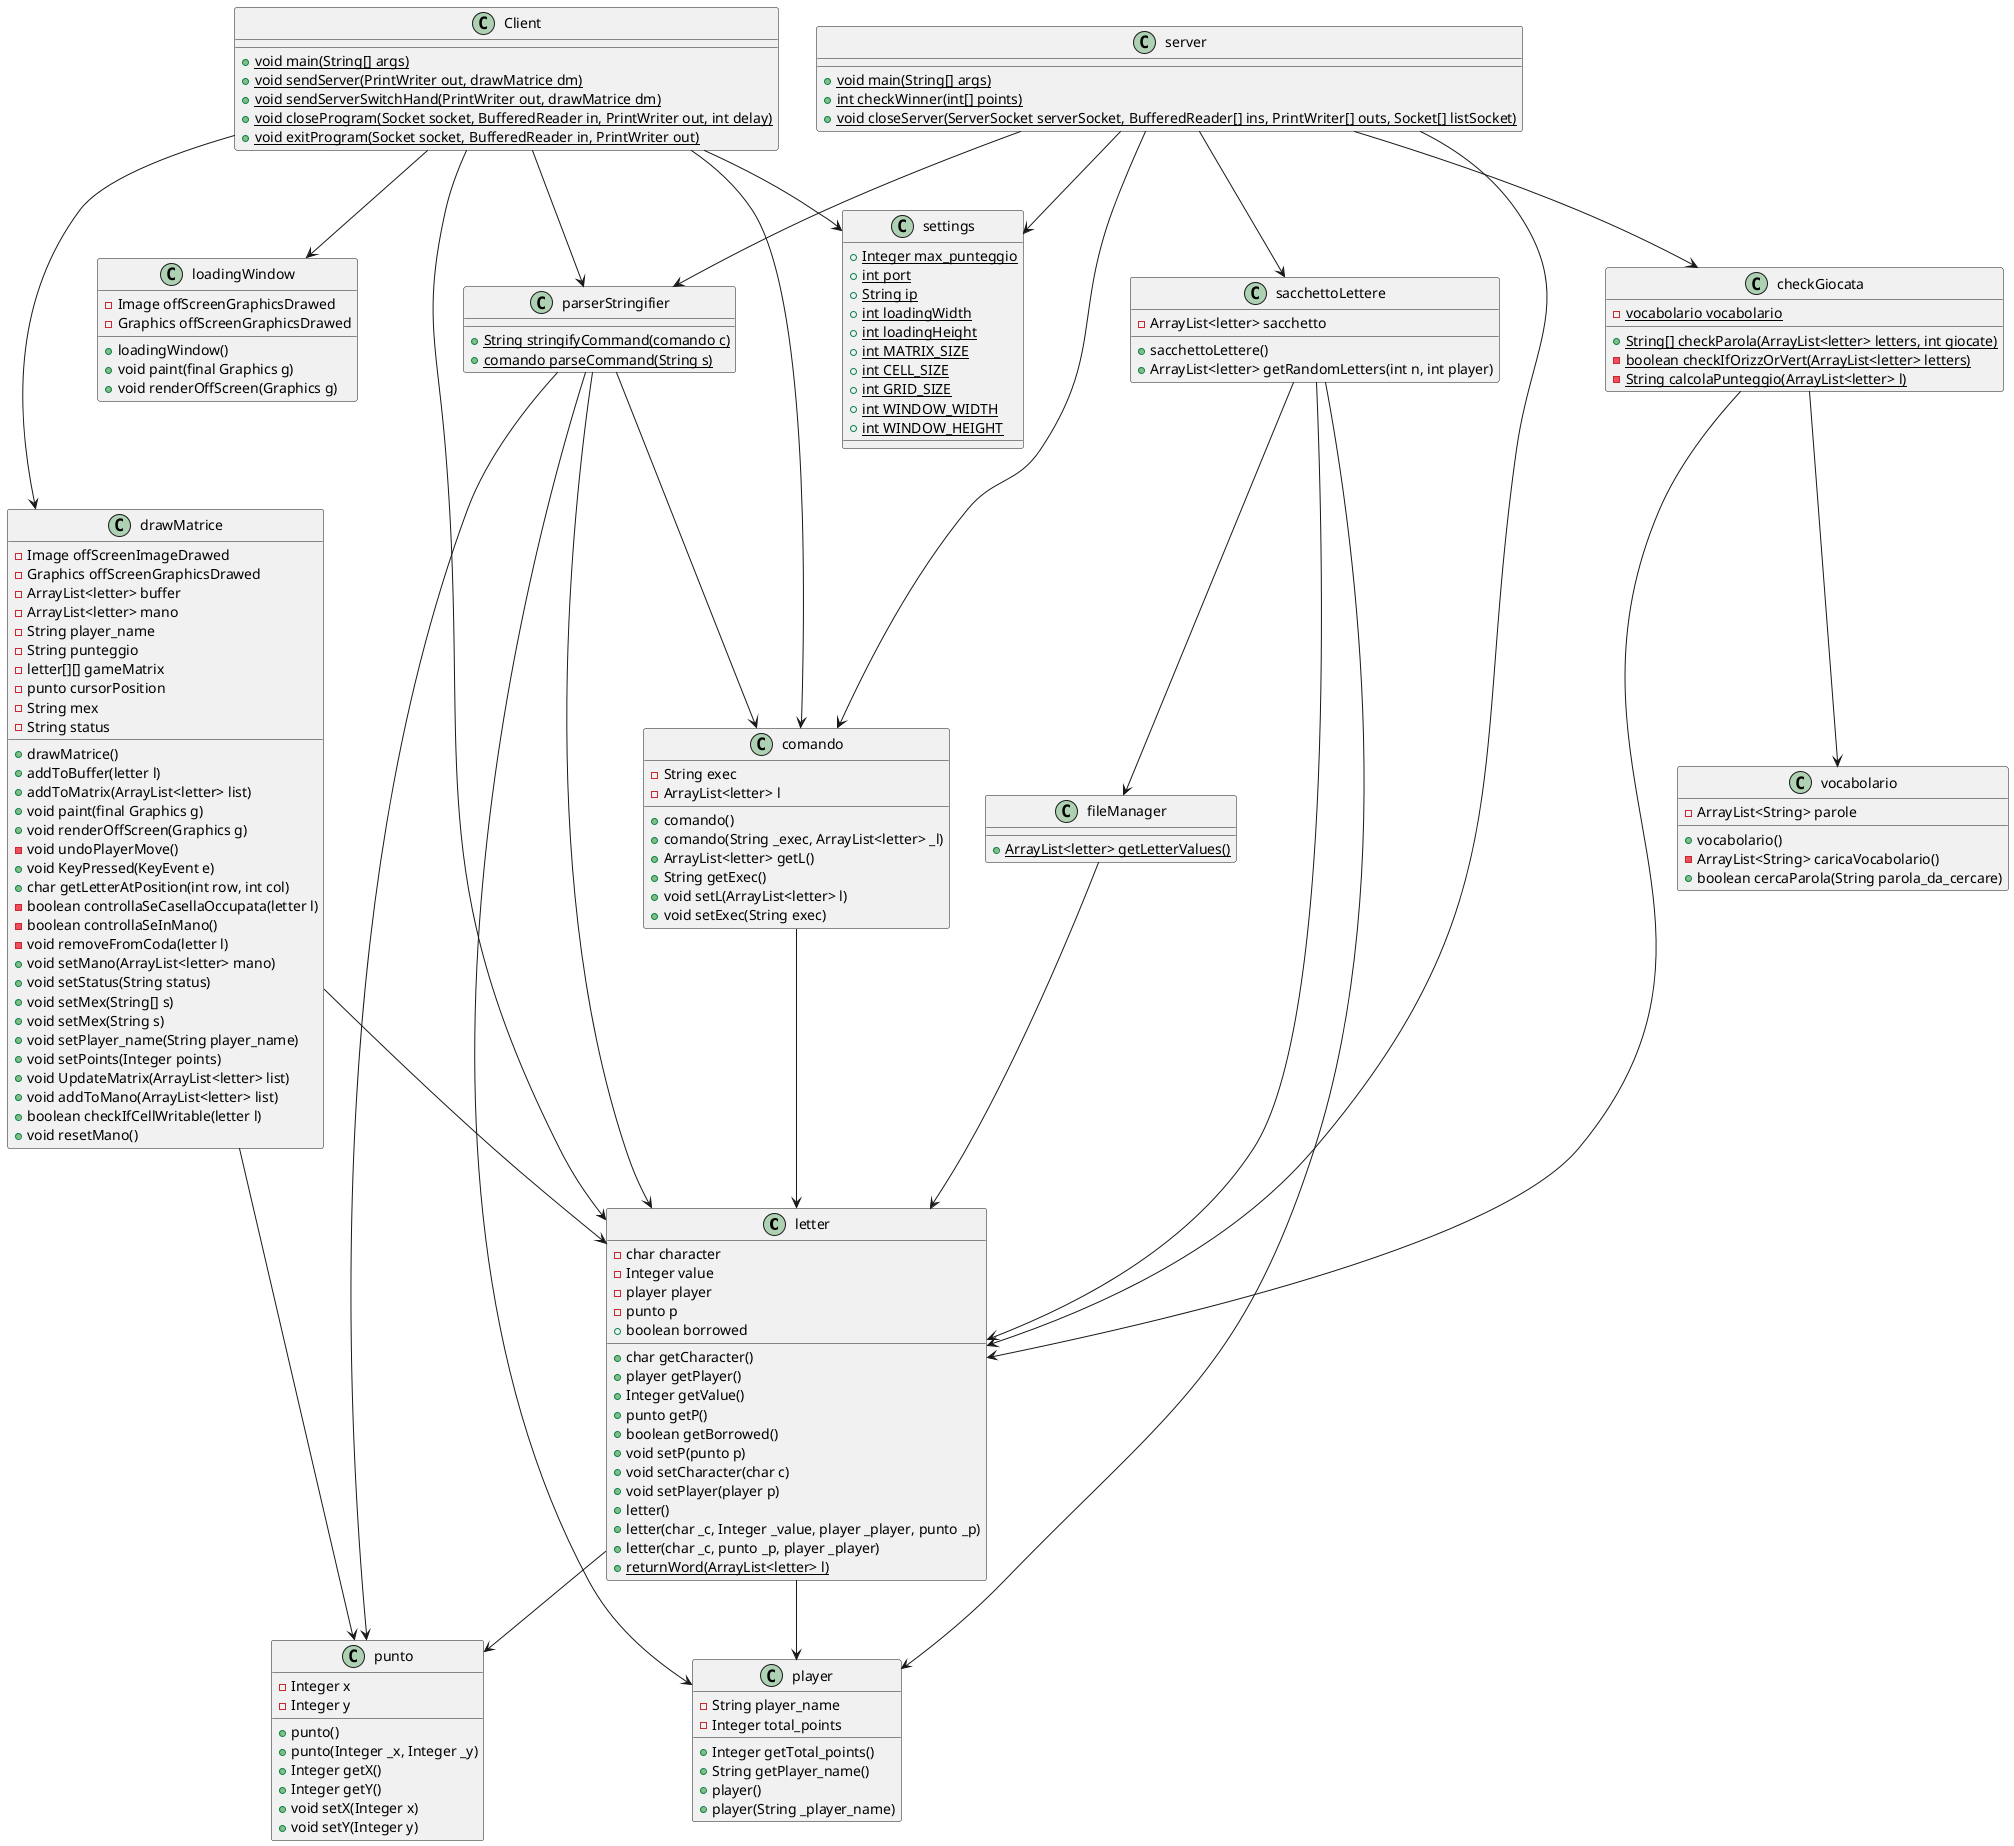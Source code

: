 @startuml class_diagram
class letter{
    -char character
    -Integer value
    -player player
    -punto p
    +boolean borrowed
    +char getCharacter()
    +player getPlayer()
    +Integer getValue()
    +punto getP()
    +boolean getBorrowed()
    +void setP(punto p)
    +void setCharacter(char c)
    +void setPlayer(player p)
    +letter()
    +letter(char _c, Integer _value, player _player, punto _p)
    +letter(char _c, punto _p, player _player)
    +{static} returnWord(ArrayList<letter> l)
}
class comando{
    -String exec
    -ArrayList<letter> l
    +comando()
    +comando(String _exec, ArrayList<letter> _l)
    +ArrayList<letter> getL()
    +String getExec()
    +void setL(ArrayList<letter> l)
    +void setExec(String exec)
}

class drawMatrice{
    -Image offScreenImageDrawed
    -Graphics offScreenGraphicsDrawed
    -ArrayList<letter> buffer
    -ArrayList<letter> mano
    -String player_name
    -String punteggio
    -letter[][] gameMatrix
    -punto cursorPosition
    -String mex
    -String status
    +drawMatrice()
    +addToBuffer(letter l)
    +addToMatrix(ArrayList<letter> list)
    +void paint(final Graphics g)
    +void renderOffScreen(Graphics g)
    -void undoPlayerMove()
    +void KeyPressed(KeyEvent e)
    +char getLetterAtPosition(int row, int col)
    -boolean controllaSeCasellaOccupata(letter l)
    -boolean controllaSeInMano()
    -void removeFromCoda(letter l)
    +void setMano(ArrayList<letter> mano)
    +void setStatus(String status)
    +void setMex(String[] s)
    +void setMex(String s)
    +void setPlayer_name(String player_name)
    +void setPoints(Integer points)
    +void UpdateMatrix(ArrayList<letter> list)
    +void addToMano(ArrayList<letter> list)
    +boolean checkIfCellWritable(letter l)
    +void resetMano()
}

class loadingWindow{
    -Image offScreenGraphicsDrawed
    -Graphics offScreenGraphicsDrawed
    +loadingWindow()
    +void paint(final Graphics g)
    +void renderOffScreen(Graphics g)
}

class player{
    -String player_name
    -Integer total_points
    +Integer getTotal_points()
    +String getPlayer_name()
    +player()
    +player(String _player_name)
}

class punto{
    -Integer x
    -Integer y
    +punto()
    +punto(Integer _x, Integer _y)
    +Integer getX()
    +Integer getY()
    +void setX(Integer x)
    +void setY(Integer y)
}
class sacchettoLettere{
    -ArrayList<letter> sacchetto
    +sacchettoLettere()
    +ArrayList<letter> getRandomLetters(int n, int player)
}

class settings{
    +{static} Integer max_punteggio
    +{static} int port
    +{static} String ip
    +{static} int loadingWidth
    +{static} int loadingHeight
    +{static} int MATRIX_SIZE
    +{static} int CELL_SIZE
    +{static} int GRID_SIZE
    +{static} int WINDOW_WIDTH
    +{static} int WINDOW_HEIGHT
}

class vocabolario{
    -ArrayList<String> parole
    +vocabolario()
    -ArrayList<String> caricaVocabolario()
    +boolean cercaParola(String parola_da_cercare)
}

class fileManager{
    +{static} ArrayList<letter> getLetterValues()
}
class parserStringifier{
    +{static} String stringifyCommand(comando c)
    +{static} comando parseCommand(String s)
}
class checkGiocata{
    -{static} vocabolario vocabolario
    +{static}String[] checkParola(ArrayList<letter> letters, int giocate)
    -{static}boolean checkIfOrizzOrVert(ArrayList<letter> letters)
    -{static}String calcolaPunteggio(ArrayList<letter> l)
}
class Client{
    +{static}void main(String[] args)
    +{static}void sendServer(PrintWriter out, drawMatrice dm)
    +{static}void sendServerSwitchHand(PrintWriter out, drawMatrice dm)
    +{static}void closeProgram(Socket socket, BufferedReader in, PrintWriter out, int delay)
    +{static}void exitProgram(Socket socket, BufferedReader in, PrintWriter out)
}

class server{
    +{static}void main(String[] args)
    +{static}int checkWinner(int[] points)
    +{static}void closeServer(ServerSocket serverSocket, BufferedReader[] ins, PrintWriter[] outs, Socket[] listSocket)
}

Client --> settings
Client --> loadingWindow
Client --> letter
Client --> drawMatrice
Client --> parserStringifier
Client --> comando

checkGiocata --> vocabolario
checkGiocata --> letter

server --> settings
server --> sacchettoLettere
server --> letter
server --> comando
server --> parserStringifier
server --> checkGiocata

comando --> letter

drawMatrice --> letter
drawMatrice --> punto

letter --> punto
letter --> player

sacchettoLettere --> letter
sacchettoLettere --> fileManager
sacchettoLettere --> player

fileManager --> letter

parserStringifier --> letter
parserStringifier --> comando
parserStringifier --> punto
parserStringifier --> player
@enduml